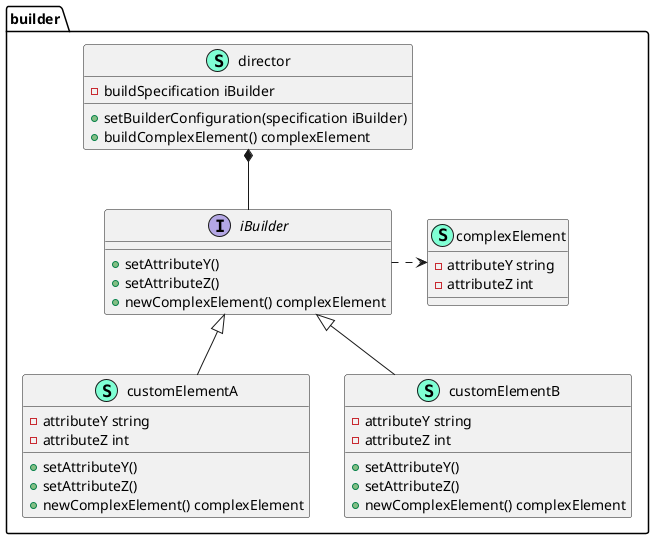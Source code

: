 @startuml builder

namespace builder {
    class complexElement << (S,Aquamarine) >> {
        - attributeY string
        - attributeZ int

    }
     class customElementA << (S,Aquamarine) >> {
        - attributeY string
        - attributeZ int

        + setAttributeY() 
        + setAttributeZ() 
        + newComplexElement() complexElement

    }
    class customElementB << (S,Aquamarine) >> {
        - attributeY string
        - attributeZ int

        + setAttributeY() 
        + setAttributeZ() 
        + newComplexElement() complexElement

    }
    class director << (S,Aquamarine) >> {
        - buildSpecification iBuilder

        + setBuilderConfiguration(specification iBuilder) 
        + buildComplexElement() complexElement

    }
    interface iBuilder  {
        + setAttributeY() 
        + setAttributeZ() 
        + newComplexElement() complexElement
    }
}

"builder.director" *-- "builder.iBuilder"

/' together {
    class builder.customElementA
    class builder.customElementB
} '/
"builder.iBuilder" <|-- "builder.customElementA"
"builder.iBuilder" <|-- "builder.customElementB"

'hide builder.complexElement
"builder.iBuilder" .> "builder.complexElement"

@enduml

